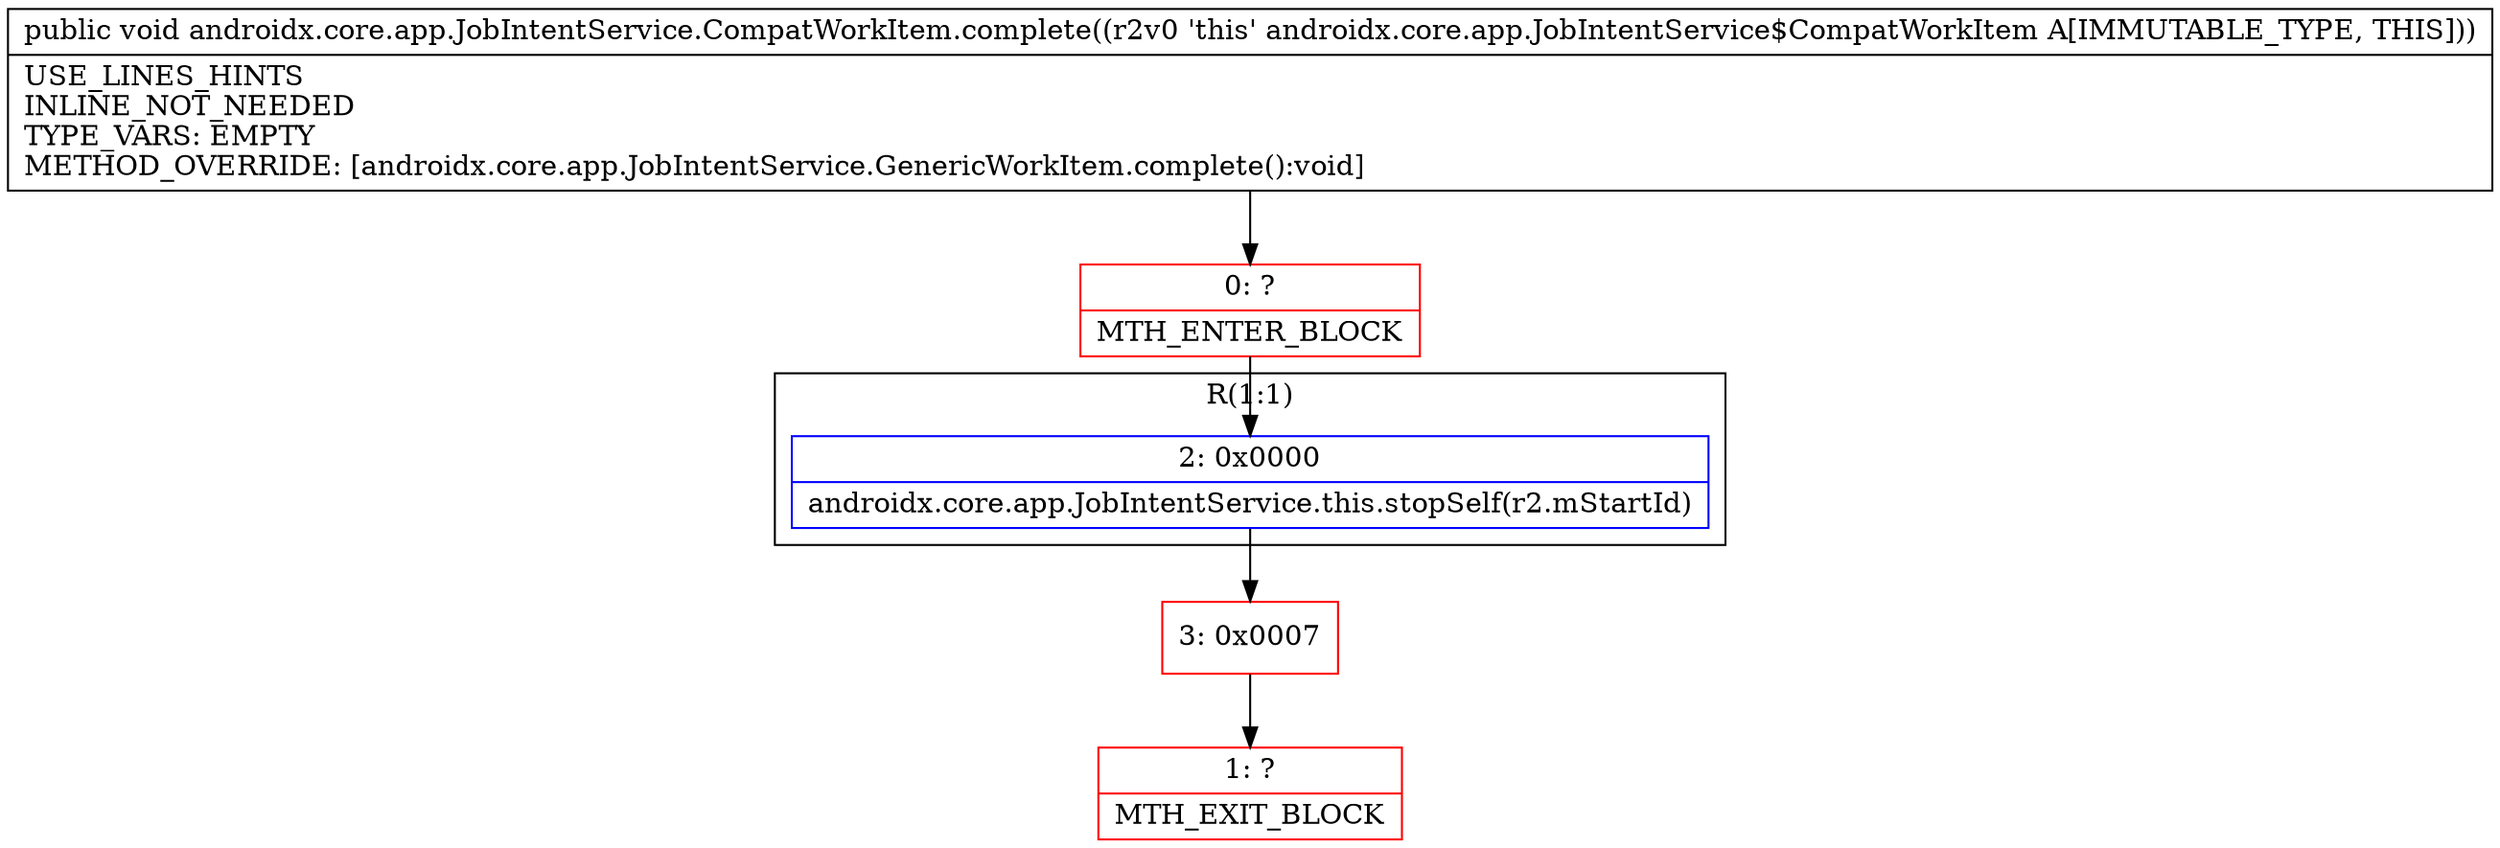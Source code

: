 digraph "CFG forandroidx.core.app.JobIntentService.CompatWorkItem.complete()V" {
subgraph cluster_Region_2001427843 {
label = "R(1:1)";
node [shape=record,color=blue];
Node_2 [shape=record,label="{2\:\ 0x0000|androidx.core.app.JobIntentService.this.stopSelf(r2.mStartId)\l}"];
}
Node_0 [shape=record,color=red,label="{0\:\ ?|MTH_ENTER_BLOCK\l}"];
Node_3 [shape=record,color=red,label="{3\:\ 0x0007}"];
Node_1 [shape=record,color=red,label="{1\:\ ?|MTH_EXIT_BLOCK\l}"];
MethodNode[shape=record,label="{public void androidx.core.app.JobIntentService.CompatWorkItem.complete((r2v0 'this' androidx.core.app.JobIntentService$CompatWorkItem A[IMMUTABLE_TYPE, THIS]))  | USE_LINES_HINTS\lINLINE_NOT_NEEDED\lTYPE_VARS: EMPTY\lMETHOD_OVERRIDE: [androidx.core.app.JobIntentService.GenericWorkItem.complete():void]\l}"];
MethodNode -> Node_0;Node_2 -> Node_3;
Node_0 -> Node_2;
Node_3 -> Node_1;
}

